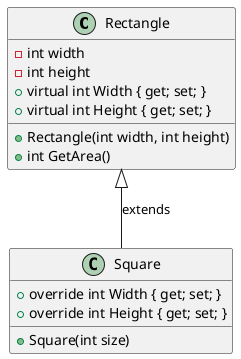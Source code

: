 @startuml

class Rectangle {
    -int width
    -int height
    +virtual int Width { get; set; }
    +virtual int Height { get; set; }
    +Rectangle(int width, int height)
    +int GetArea()
}

class Square {
    +override int Width { get; set; }
    +override int Height { get; set; }
    +Square(int size)
}

' Inheritance relationship
Rectangle <|-- Square : extends

@enduml